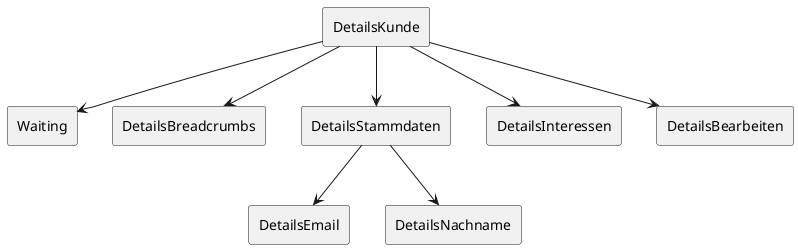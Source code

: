 ' Preview durch <Alt>d

@startuml DetailsKunde

'top to bottom direction

rectangle DetailsKunde
rectangle Waiting
rectangle DetailsBreadcrumbs
rectangle DetailsStammdaten
rectangle DetailsInteressen
rectangle DetailsBearbeiten

DetailsKunde --> Waiting
DetailsKunde --> DetailsBreadcrumbs
DetailsKunde --> DetailsStammdaten
DetailsKunde --> DetailsInteressen
DetailsKunde --> DetailsBearbeiten

rectangle DetailsEmail
rectangle DetailsNachname

DetailsStammdaten --> DetailsEmail
DetailsStammdaten --> DetailsNachname

@enduml
